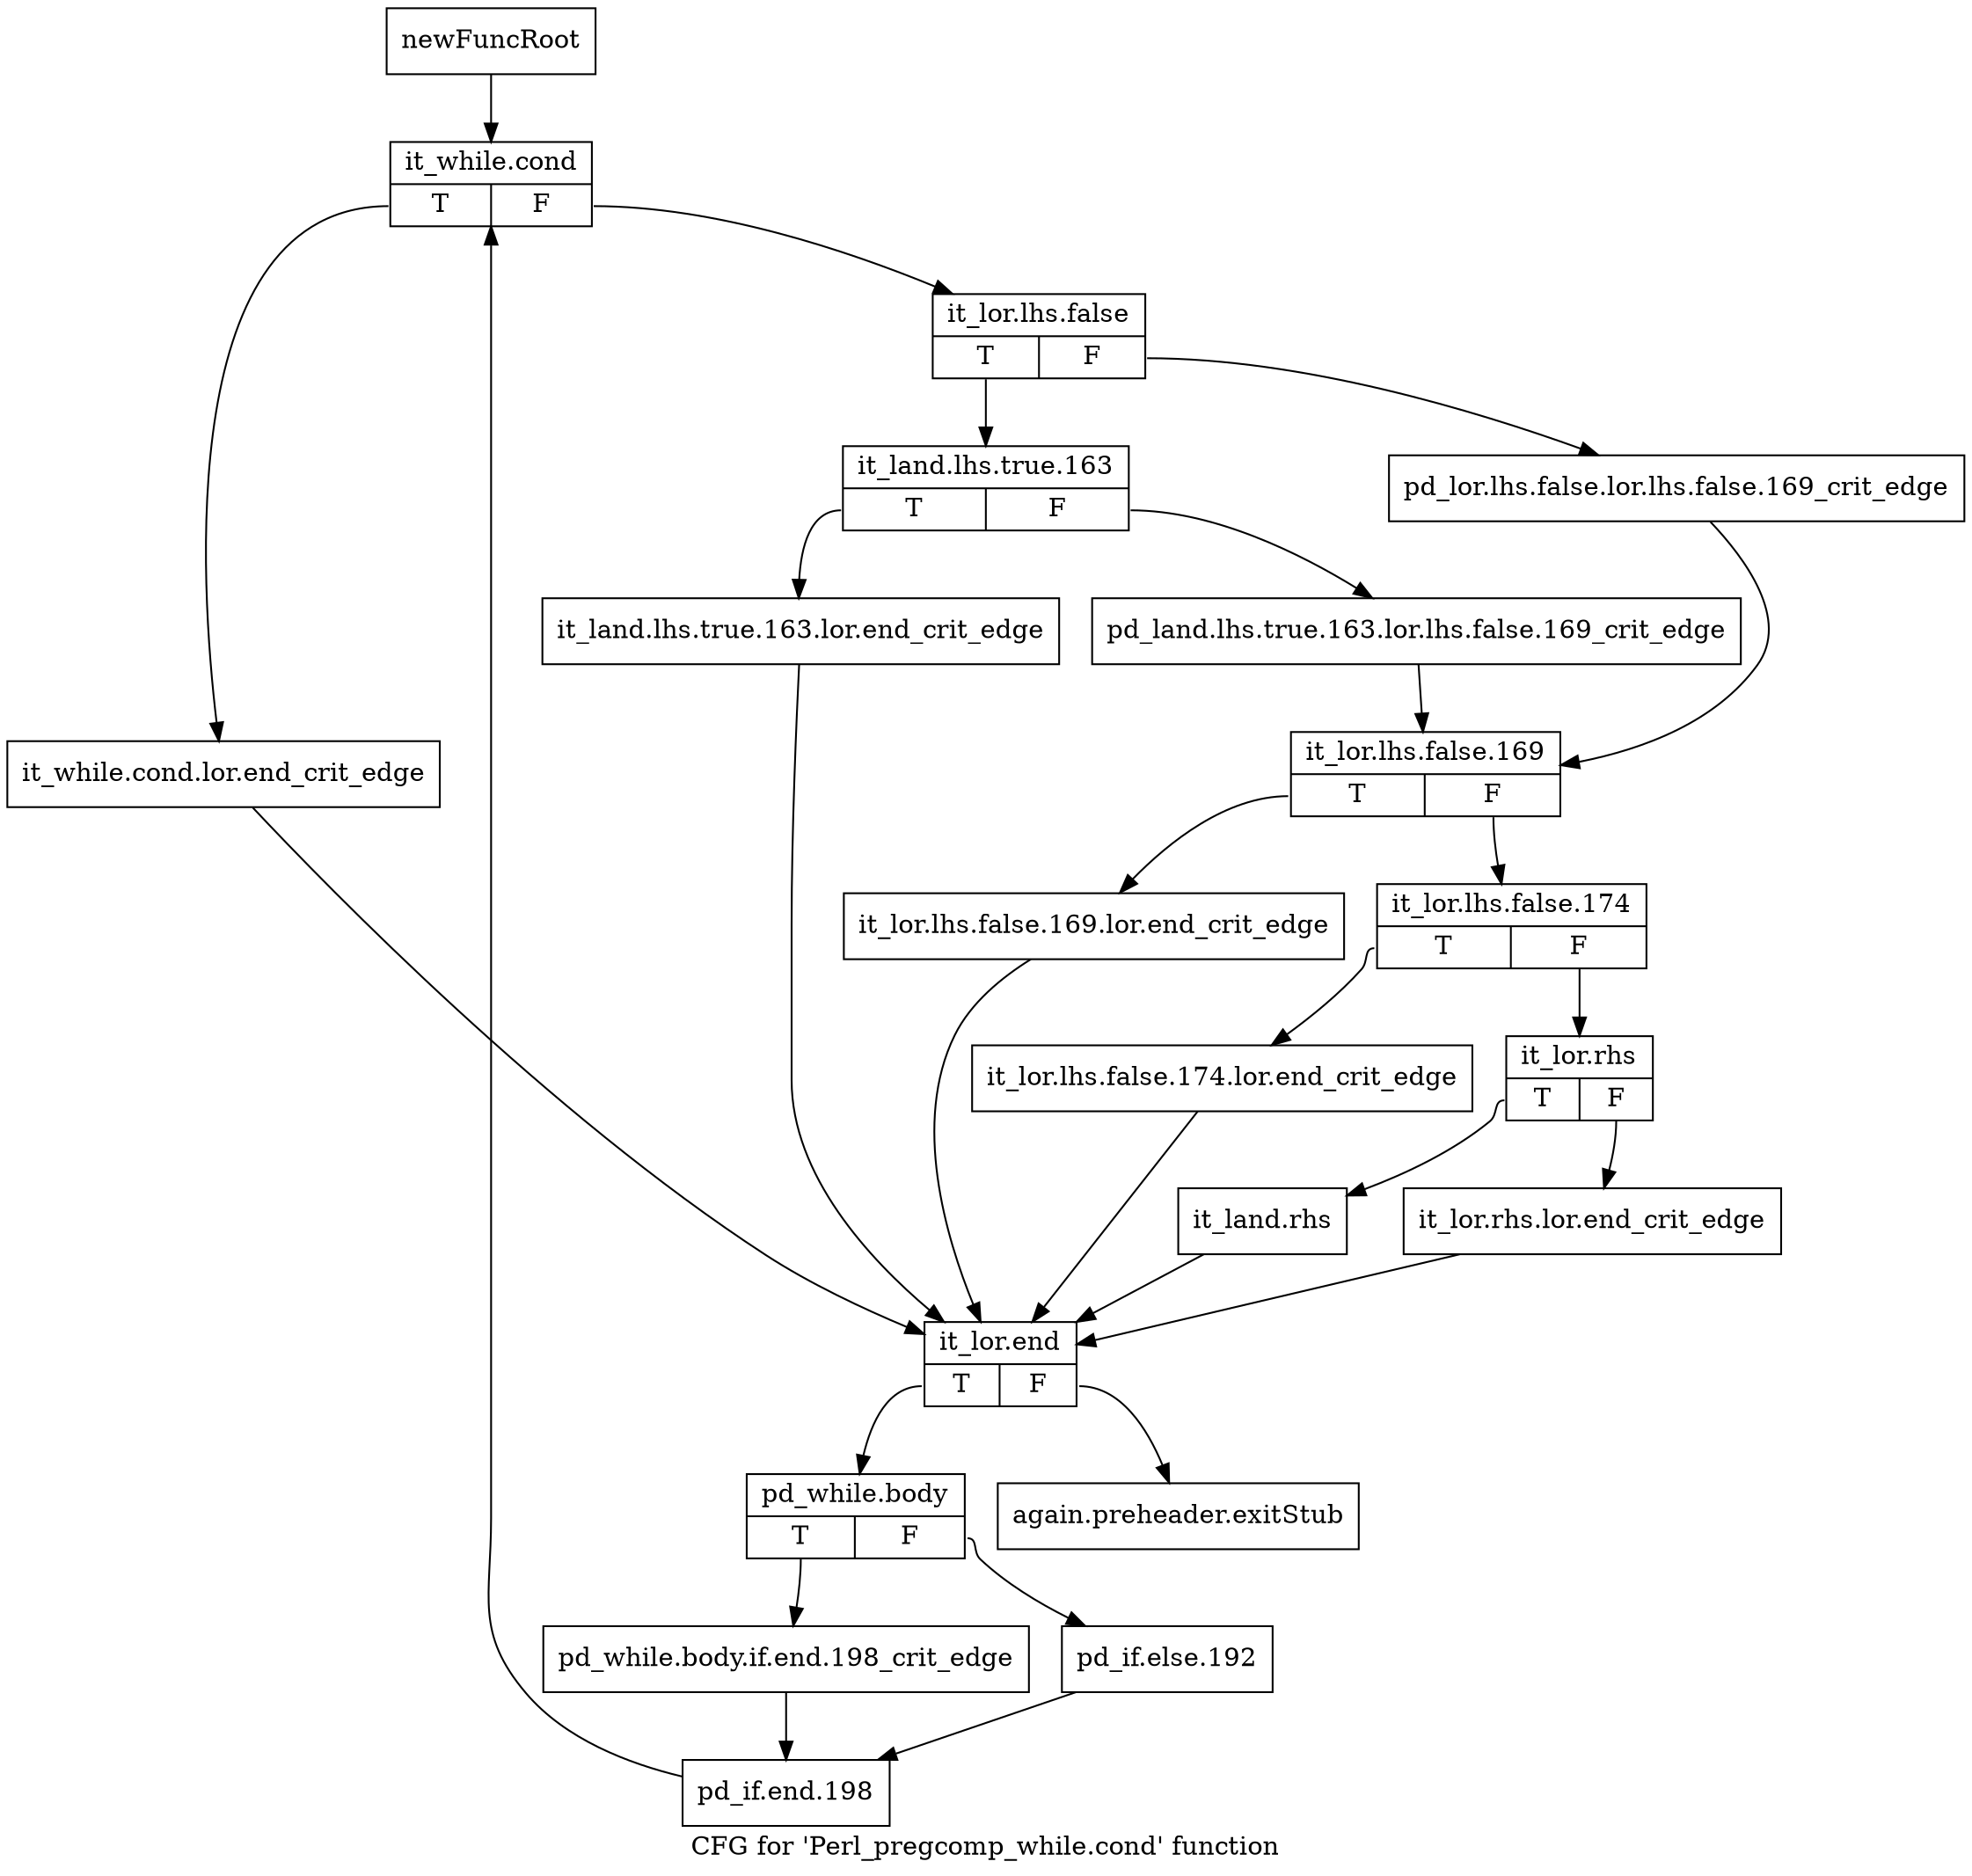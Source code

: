 digraph "CFG for 'Perl_pregcomp_while.cond' function" {
	label="CFG for 'Perl_pregcomp_while.cond' function";

	Node0x510caa0 [shape=record,label="{newFuncRoot}"];
	Node0x510caa0 -> Node0x510cb40;
	Node0x510caf0 [shape=record,label="{again.preheader.exitStub}"];
	Node0x510cb40 [shape=record,label="{it_while.cond|{<s0>T|<s1>F}}"];
	Node0x510cb40:s0 -> Node0x510cf50;
	Node0x510cb40:s1 -> Node0x510cb90;
	Node0x510cb90 [shape=record,label="{it_lor.lhs.false|{<s0>T|<s1>F}}"];
	Node0x510cb90:s0 -> Node0x510cc30;
	Node0x510cb90:s1 -> Node0x510cbe0;
	Node0x510cbe0 [shape=record,label="{pd_lor.lhs.false.lor.lhs.false.169_crit_edge}"];
	Node0x510cbe0 -> Node0x510ccd0;
	Node0x510cc30 [shape=record,label="{it_land.lhs.true.163|{<s0>T|<s1>F}}"];
	Node0x510cc30:s0 -> Node0x510cf00;
	Node0x510cc30:s1 -> Node0x510cc80;
	Node0x510cc80 [shape=record,label="{pd_land.lhs.true.163.lor.lhs.false.169_crit_edge}"];
	Node0x510cc80 -> Node0x510ccd0;
	Node0x510ccd0 [shape=record,label="{it_lor.lhs.false.169|{<s0>T|<s1>F}}"];
	Node0x510ccd0:s0 -> Node0x510ceb0;
	Node0x510ccd0:s1 -> Node0x510cd20;
	Node0x510cd20 [shape=record,label="{it_lor.lhs.false.174|{<s0>T|<s1>F}}"];
	Node0x510cd20:s0 -> Node0x510ce60;
	Node0x510cd20:s1 -> Node0x510cd70;
	Node0x510cd70 [shape=record,label="{it_lor.rhs|{<s0>T|<s1>F}}"];
	Node0x510cd70:s0 -> Node0x510ce10;
	Node0x510cd70:s1 -> Node0x510cdc0;
	Node0x510cdc0 [shape=record,label="{it_lor.rhs.lor.end_crit_edge}"];
	Node0x510cdc0 -> Node0x510cfa0;
	Node0x510ce10 [shape=record,label="{it_land.rhs}"];
	Node0x510ce10 -> Node0x510cfa0;
	Node0x510ce60 [shape=record,label="{it_lor.lhs.false.174.lor.end_crit_edge}"];
	Node0x510ce60 -> Node0x510cfa0;
	Node0x510ceb0 [shape=record,label="{it_lor.lhs.false.169.lor.end_crit_edge}"];
	Node0x510ceb0 -> Node0x510cfa0;
	Node0x510cf00 [shape=record,label="{it_land.lhs.true.163.lor.end_crit_edge}"];
	Node0x510cf00 -> Node0x510cfa0;
	Node0x510cf50 [shape=record,label="{it_while.cond.lor.end_crit_edge}"];
	Node0x510cf50 -> Node0x510cfa0;
	Node0x510cfa0 [shape=record,label="{it_lor.end|{<s0>T|<s1>F}}"];
	Node0x510cfa0:s0 -> Node0x510cff0;
	Node0x510cfa0:s1 -> Node0x510caf0;
	Node0x510cff0 [shape=record,label="{pd_while.body|{<s0>T|<s1>F}}"];
	Node0x510cff0:s0 -> Node0x510d090;
	Node0x510cff0:s1 -> Node0x510d040;
	Node0x510d040 [shape=record,label="{pd_if.else.192}"];
	Node0x510d040 -> Node0x510d0e0;
	Node0x510d090 [shape=record,label="{pd_while.body.if.end.198_crit_edge}"];
	Node0x510d090 -> Node0x510d0e0;
	Node0x510d0e0 [shape=record,label="{pd_if.end.198}"];
	Node0x510d0e0 -> Node0x510cb40;
}
